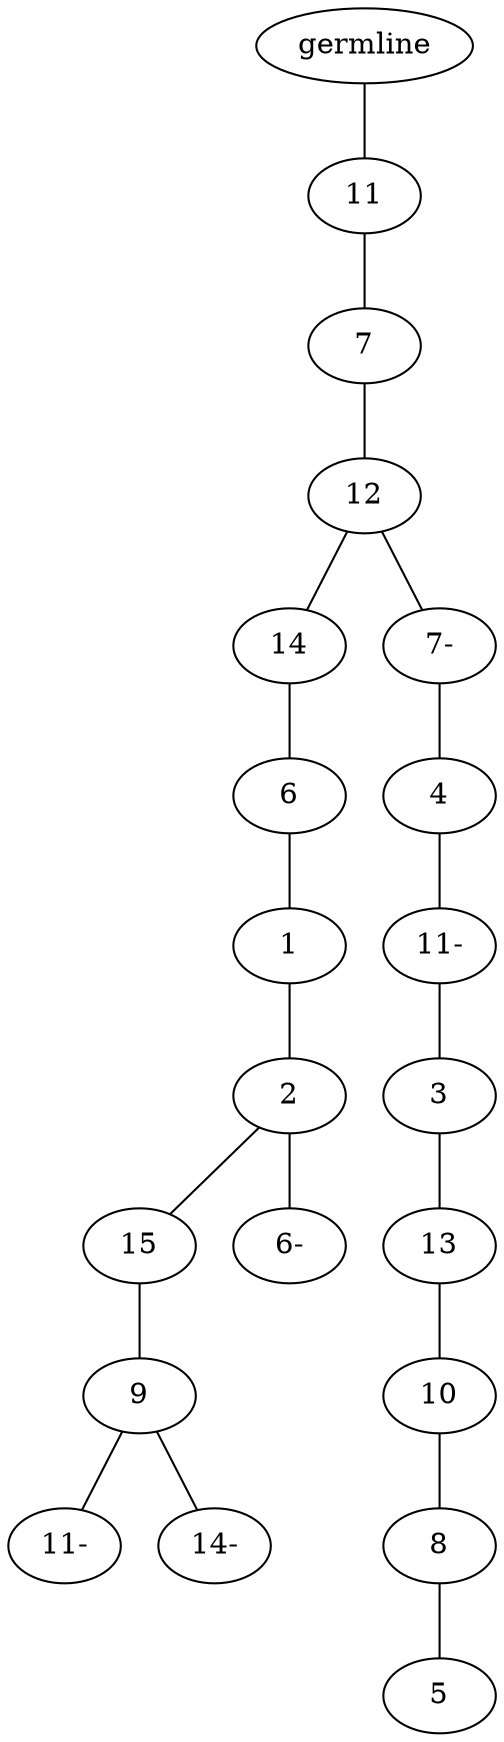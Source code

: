 graph tree {
    "140414211171568" [label="germline"];
    "140414207782336" [label="11"];
    "140414211773632" [label="7"];
    "140414211774208" [label="12"];
    "140414211773392" [label="14"];
    "140414210544736" [label="6"];
    "140414210547568" [label="1"];
    "140414210543728" [label="2"];
    "140414200638240" [label="15"];
    "140414200637664" [label="9"];
    "140414200635888" [label="11-"];
    "140414200639008" [label="14-"];
    "140414210547376" [label="6-"];
    "140414211775216" [label="7-"];
    "140414210546176" [label="4"];
    "140414210544640" [label="11-"];
    "140414210546080" [label="3"];
    "140414210543968" [label="13"];
    "140414210544448" [label="10"];
    "140414210547424" [label="8"];
    "140414200637088" [label="5"];
    "140414211171568" -- "140414207782336";
    "140414207782336" -- "140414211773632";
    "140414211773632" -- "140414211774208";
    "140414211774208" -- "140414211773392";
    "140414211774208" -- "140414211775216";
    "140414211773392" -- "140414210544736";
    "140414210544736" -- "140414210547568";
    "140414210547568" -- "140414210543728";
    "140414210543728" -- "140414200638240";
    "140414210543728" -- "140414210547376";
    "140414200638240" -- "140414200637664";
    "140414200637664" -- "140414200635888";
    "140414200637664" -- "140414200639008";
    "140414211775216" -- "140414210546176";
    "140414210546176" -- "140414210544640";
    "140414210544640" -- "140414210546080";
    "140414210546080" -- "140414210543968";
    "140414210543968" -- "140414210544448";
    "140414210544448" -- "140414210547424";
    "140414210547424" -- "140414200637088";
}
